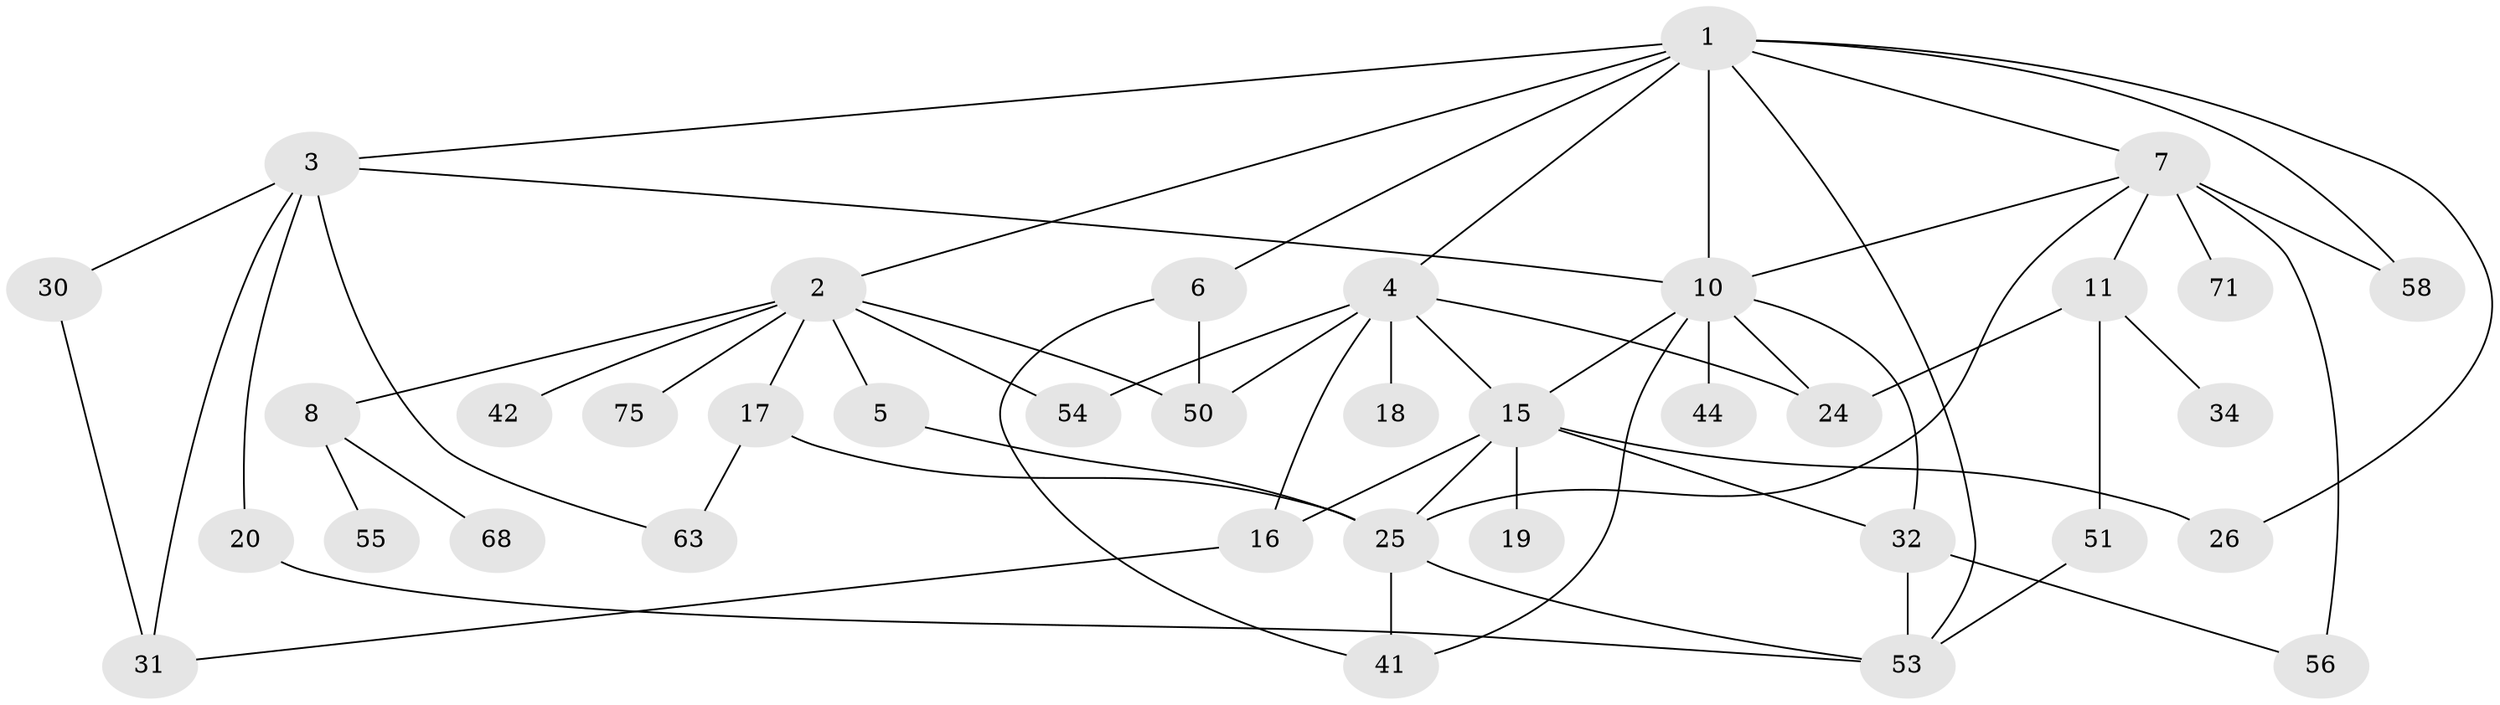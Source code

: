 // original degree distribution, {9: 0.013333333333333334, 7: 0.013333333333333334, 3: 0.24, 6: 0.04, 2: 0.37333333333333335, 4: 0.05333333333333334, 5: 0.06666666666666667, 1: 0.2}
// Generated by graph-tools (version 1.1) at 2025/13/03/09/25 04:13:32]
// undirected, 37 vertices, 61 edges
graph export_dot {
graph [start="1"]
  node [color=gray90,style=filled];
  1;
  2 [super="+22"];
  3 [super="+21"];
  4 [super="+13+62"];
  5;
  6;
  7 [super="+9+46+43"];
  8 [super="+12"];
  10 [super="+14"];
  11;
  15 [super="+45+27+70"];
  16 [super="+49+65"];
  17;
  18;
  19 [super="+36"];
  20 [super="+64"];
  24 [super="+40+66"];
  25 [super="+37"];
  26 [super="+29+39"];
  30;
  31 [super="+38"];
  32 [super="+61"];
  34;
  41;
  42;
  44;
  50 [super="+67"];
  51;
  53 [super="+59"];
  54;
  55;
  56;
  58;
  63;
  68;
  71;
  75;
  1 -- 2;
  1 -- 3;
  1 -- 4;
  1 -- 6;
  1 -- 7;
  1 -- 10;
  1 -- 26;
  1 -- 58;
  1 -- 53;
  2 -- 5;
  2 -- 8;
  2 -- 17;
  2 -- 42;
  2 -- 50;
  2 -- 75;
  2 -- 54;
  3 -- 20;
  3 -- 30;
  3 -- 31;
  3 -- 63;
  3 -- 10;
  4 -- 15;
  4 -- 18;
  4 -- 16;
  4 -- 24;
  4 -- 54;
  4 -- 50;
  5 -- 25;
  6 -- 41;
  6 -- 50;
  7 -- 11;
  7 -- 56 [weight=2];
  7 -- 25;
  7 -- 10;
  7 -- 58;
  7 -- 71;
  8 -- 68;
  8 -- 55;
  10 -- 41;
  10 -- 32;
  10 -- 24;
  10 -- 44;
  10 -- 15;
  11 -- 24;
  11 -- 34;
  11 -- 51;
  15 -- 16;
  15 -- 19;
  15 -- 25;
  15 -- 26;
  15 -- 32;
  16 -- 31;
  17 -- 63;
  17 -- 25;
  20 -- 53;
  25 -- 41;
  25 -- 53;
  30 -- 31;
  32 -- 53;
  32 -- 56;
  51 -- 53;
}
